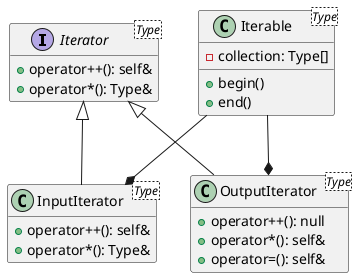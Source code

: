 @startuml
interface Iterator <Type> {
    +operator++(): self&
    +operator*(): Type&
}

class Iterable <Type> {
    -collection: Type[]
    +begin()
    +end()
}

class InputIterator <Type> {
    +operator++(): self&
    +operator*(): Type&
}

class OutputIterator <Type> {
    +operator++(): null
    +operator*(): self&
    +operator=(): self&
}

InputIterator -u-|> Iterator
OutputIterator -u-|> Iterator
Iterable --* InputIterator
Iterable --* OutputIterator

hide empty fields
@enduml

